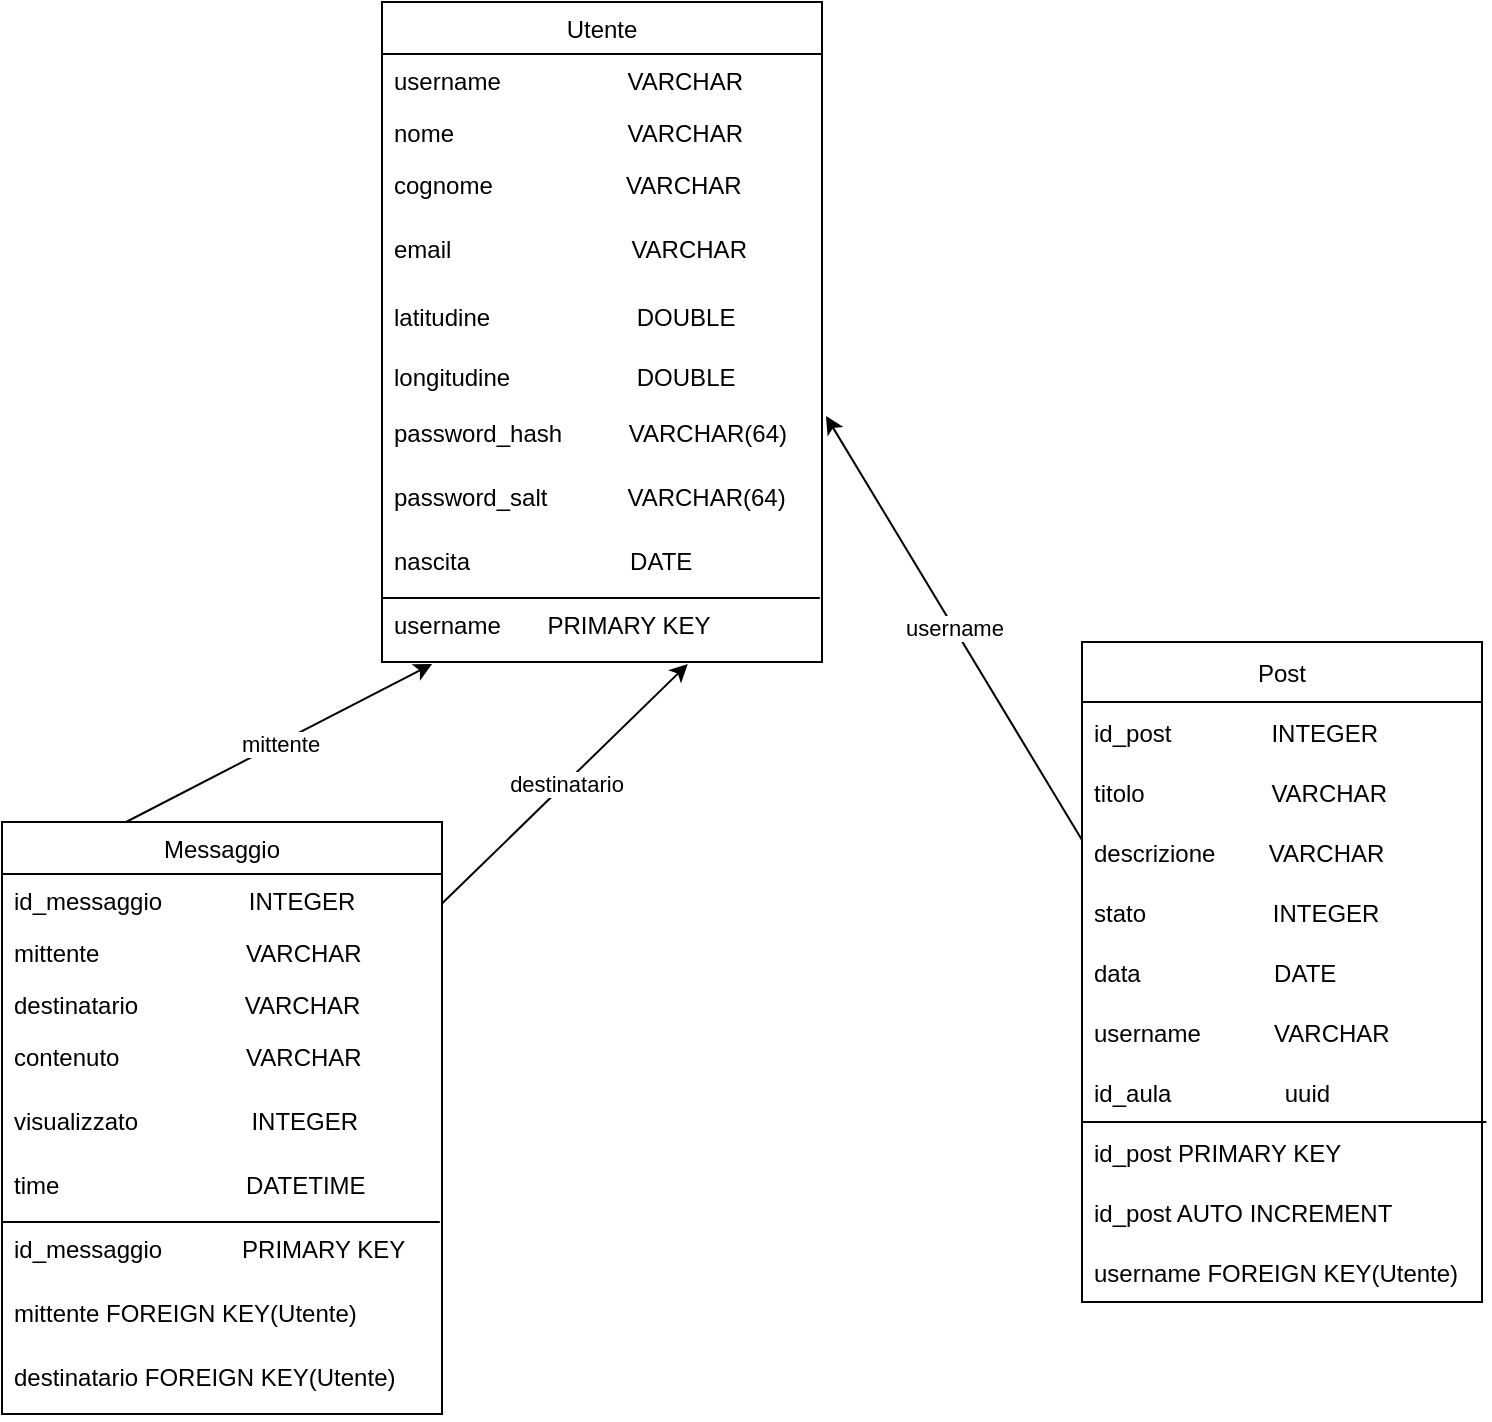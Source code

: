 <mxfile>
    <diagram id="nHoU_lVzV553aNZsDFFI" name="Page-1">
        <mxGraphModel dx="1242" dy="524" grid="1" gridSize="10" guides="1" tooltips="1" connect="1" arrows="1" fold="1" page="1" pageScale="1" pageWidth="1169" pageHeight="1654" math="0" shadow="0">
            <root>
                <mxCell id="0"/>
                <mxCell id="1" parent="0"/>
                <mxCell id="i0KfqlZrcmJo91HGpX53-33" value="Post" style="swimlane;fontStyle=0;childLayout=stackLayout;horizontal=1;startSize=30;horizontalStack=0;resizeParent=1;resizeParentMax=0;resizeLast=0;collapsible=1;marginBottom=0;" parent="1" vertex="1">
                    <mxGeometry x="700" y="360" width="200" height="330" as="geometry"/>
                </mxCell>
                <mxCell id="i0KfqlZrcmJo91HGpX53-34" value="id_post               INTEGER" style="text;strokeColor=none;fillColor=none;align=left;verticalAlign=middle;spacingLeft=4;spacingRight=4;overflow=hidden;points=[[0,0.5],[1,0.5]];portConstraint=eastwest;rotatable=0;" parent="i0KfqlZrcmJo91HGpX53-33" vertex="1">
                    <mxGeometry y="30" width="200" height="30" as="geometry"/>
                </mxCell>
                <mxCell id="i0KfqlZrcmJo91HGpX53-35" value="titolo                   VARCHAR" style="text;strokeColor=none;fillColor=none;align=left;verticalAlign=middle;spacingLeft=4;spacingRight=4;overflow=hidden;points=[[0,0.5],[1,0.5]];portConstraint=eastwest;rotatable=0;" parent="i0KfqlZrcmJo91HGpX53-33" vertex="1">
                    <mxGeometry y="60" width="200" height="30" as="geometry"/>
                </mxCell>
                <mxCell id="i0KfqlZrcmJo91HGpX53-36" value="descrizione        VARCHAR" style="text;strokeColor=none;fillColor=none;align=left;verticalAlign=middle;spacingLeft=4;spacingRight=4;overflow=hidden;points=[[0,0.5],[1,0.5]];portConstraint=eastwest;rotatable=0;" parent="i0KfqlZrcmJo91HGpX53-33" vertex="1">
                    <mxGeometry y="90" width="200" height="30" as="geometry"/>
                </mxCell>
                <mxCell id="i0KfqlZrcmJo91HGpX53-41" value="" style="endArrow=none;html=1;rounded=0;entryX=1.011;entryY=0;entryDx=0;entryDy=0;entryPerimeter=0;exitX=0;exitY=0;exitDx=0;exitDy=0;exitPerimeter=0;" parent="i0KfqlZrcmJo91HGpX53-33" source="i0KfqlZrcmJo91HGpX53-38" target="i0KfqlZrcmJo91HGpX53-38" edge="1">
                    <mxGeometry width="50" height="50" relative="1" as="geometry">
                        <mxPoint x="49" y="150" as="sourcePoint"/>
                        <mxPoint x="99" y="100" as="targetPoint"/>
                    </mxGeometry>
                </mxCell>
                <mxCell id="jszhMf59xLd283hbZoes-16" value="stato                   INTEGER" style="text;strokeColor=none;fillColor=none;align=left;verticalAlign=middle;spacingLeft=4;spacingRight=4;overflow=hidden;points=[[0,0.5],[1,0.5]];portConstraint=eastwest;rotatable=0;" parent="i0KfqlZrcmJo91HGpX53-33" vertex="1">
                    <mxGeometry y="120" width="200" height="30" as="geometry"/>
                </mxCell>
                <mxCell id="jszhMf59xLd283hbZoes-17" value="data                    DATE" style="text;strokeColor=none;fillColor=none;align=left;verticalAlign=middle;spacingLeft=4;spacingRight=4;overflow=hidden;points=[[0,0.5],[1,0.5]];portConstraint=eastwest;rotatable=0;" parent="i0KfqlZrcmJo91HGpX53-33" vertex="1">
                    <mxGeometry y="150" width="200" height="30" as="geometry"/>
                </mxCell>
                <mxCell id="i0KfqlZrcmJo91HGpX53-39" value="username           VARCHAR" style="text;strokeColor=none;fillColor=none;align=left;verticalAlign=middle;spacingLeft=4;spacingRight=4;overflow=hidden;points=[[0,0.5],[1,0.5]];portConstraint=eastwest;rotatable=0;" parent="i0KfqlZrcmJo91HGpX53-33" vertex="1">
                    <mxGeometry y="180" width="200" height="30" as="geometry"/>
                </mxCell>
                <mxCell id="i0KfqlZrcmJo91HGpX53-61" value="id_aula                 uuid" style="text;strokeColor=none;fillColor=none;align=left;verticalAlign=middle;spacingLeft=4;spacingRight=4;overflow=hidden;points=[[0,0.5],[1,0.5]];portConstraint=eastwest;rotatable=0;" parent="i0KfqlZrcmJo91HGpX53-33" vertex="1">
                    <mxGeometry y="210" width="200" height="30" as="geometry"/>
                </mxCell>
                <mxCell id="i0KfqlZrcmJo91HGpX53-38" value="id_post PRIMARY KEY" style="text;strokeColor=none;fillColor=none;align=left;verticalAlign=middle;spacingLeft=4;spacingRight=4;overflow=hidden;points=[[0,0.5],[1,0.5]];portConstraint=eastwest;rotatable=0;" parent="i0KfqlZrcmJo91HGpX53-33" vertex="1">
                    <mxGeometry y="240" width="200" height="30" as="geometry"/>
                </mxCell>
                <mxCell id="-RiZe8H1-vzslDBVhZve-3" value="id_post AUTO INCREMENT" style="text;strokeColor=none;fillColor=none;align=left;verticalAlign=middle;spacingLeft=4;spacingRight=4;overflow=hidden;points=[[0,0.5],[1,0.5]];portConstraint=eastwest;rotatable=0;" parent="i0KfqlZrcmJo91HGpX53-33" vertex="1">
                    <mxGeometry y="270" width="200" height="30" as="geometry"/>
                </mxCell>
                <mxCell id="i0KfqlZrcmJo91HGpX53-37" value="username FOREIGN KEY(Utente)" style="text;strokeColor=none;fillColor=none;align=left;verticalAlign=middle;spacingLeft=4;spacingRight=4;overflow=hidden;points=[[0,0.5],[1,0.5]];portConstraint=eastwest;rotatable=0;" parent="i0KfqlZrcmJo91HGpX53-33" vertex="1">
                    <mxGeometry y="300" width="200" height="30" as="geometry"/>
                </mxCell>
                <mxCell id="i0KfqlZrcmJo91HGpX53-43" value="Utente" style="swimlane;fontStyle=0;childLayout=stackLayout;horizontal=1;startSize=26;fillColor=none;horizontalStack=0;resizeParent=1;resizeParentMax=0;resizeLast=0;collapsible=1;marginBottom=0;" parent="1" vertex="1">
                    <mxGeometry x="350" y="40" width="220" height="330" as="geometry"/>
                </mxCell>
                <mxCell id="i0KfqlZrcmJo91HGpX53-44" value="username                   VARCHAR" style="text;strokeColor=none;fillColor=none;align=left;verticalAlign=top;spacingLeft=4;spacingRight=4;overflow=hidden;rotatable=0;points=[[0,0.5],[1,0.5]];portConstraint=eastwest;" parent="i0KfqlZrcmJo91HGpX53-43" vertex="1">
                    <mxGeometry y="26" width="220" height="26" as="geometry"/>
                </mxCell>
                <mxCell id="i0KfqlZrcmJo91HGpX53-45" value="nome                          VARCHAR" style="text;strokeColor=none;fillColor=none;align=left;verticalAlign=top;spacingLeft=4;spacingRight=4;overflow=hidden;rotatable=0;points=[[0,0.5],[1,0.5]];portConstraint=eastwest;" parent="i0KfqlZrcmJo91HGpX53-43" vertex="1">
                    <mxGeometry y="52" width="220" height="26" as="geometry"/>
                </mxCell>
                <mxCell id="i0KfqlZrcmJo91HGpX53-46" value="cognome                    VARCHAR" style="text;strokeColor=none;fillColor=none;align=left;verticalAlign=top;spacingLeft=4;spacingRight=4;overflow=hidden;rotatable=0;points=[[0,0.5],[1,0.5]];portConstraint=eastwest;" parent="i0KfqlZrcmJo91HGpX53-43" vertex="1">
                    <mxGeometry y="78" width="220" height="32" as="geometry"/>
                </mxCell>
                <mxCell id="jszhMf59xLd283hbZoes-19" value="email                           VARCHAR" style="text;strokeColor=none;fillColor=none;align=left;verticalAlign=top;spacingLeft=4;spacingRight=4;overflow=hidden;rotatable=0;points=[[0,0.5],[1,0.5]];portConstraint=eastwest;" parent="i0KfqlZrcmJo91HGpX53-43" vertex="1">
                    <mxGeometry y="110" width="220" height="32" as="geometry"/>
                </mxCell>
                <mxCell id="NYSMwgO44VDJFwEb6TRX-18" value="latitudine                      DOUBLE" style="text;strokeColor=none;fillColor=none;align=left;verticalAlign=middle;spacingLeft=4;spacingRight=4;overflow=hidden;points=[[0,0.5],[1,0.5]];portConstraint=eastwest;rotatable=0;" parent="i0KfqlZrcmJo91HGpX53-43" vertex="1">
                    <mxGeometry y="142" width="220" height="30" as="geometry"/>
                </mxCell>
                <mxCell id="NYSMwgO44VDJFwEb6TRX-19" value="longitudine                   DOUBLE" style="text;strokeColor=none;fillColor=none;align=left;verticalAlign=middle;spacingLeft=4;spacingRight=4;overflow=hidden;points=[[0,0.5],[1,0.5]];portConstraint=eastwest;rotatable=0;" parent="i0KfqlZrcmJo91HGpX53-43" vertex="1">
                    <mxGeometry y="172" width="220" height="30" as="geometry"/>
                </mxCell>
                <mxCell id="BhORIbuuXpV9KM4GgQ5l-2" value="password_hash          VARCHAR(64)" style="text;strokeColor=none;fillColor=none;align=left;verticalAlign=top;spacingLeft=4;spacingRight=4;overflow=hidden;rotatable=0;points=[[0,0.5],[1,0.5]];portConstraint=eastwest;" parent="i0KfqlZrcmJo91HGpX53-43" vertex="1">
                    <mxGeometry y="202" width="220" height="32" as="geometry"/>
                </mxCell>
                <mxCell id="2" value="password_salt            VARCHAR(64)" style="text;strokeColor=none;fillColor=none;align=left;verticalAlign=top;spacingLeft=4;spacingRight=4;overflow=hidden;rotatable=0;points=[[0,0.5],[1,0.5]];portConstraint=eastwest;" vertex="1" parent="i0KfqlZrcmJo91HGpX53-43">
                    <mxGeometry y="234" width="220" height="32" as="geometry"/>
                </mxCell>
                <mxCell id="jszhMf59xLd283hbZoes-18" value="nascita                        DATE" style="text;strokeColor=none;fillColor=none;align=left;verticalAlign=top;spacingLeft=4;spacingRight=4;overflow=hidden;rotatable=0;points=[[0,0.5],[1,0.5]];portConstraint=eastwest;" parent="i0KfqlZrcmJo91HGpX53-43" vertex="1">
                    <mxGeometry y="266" width="220" height="32" as="geometry"/>
                </mxCell>
                <mxCell id="i0KfqlZrcmJo91HGpX53-52" value="" style="endArrow=none;html=1;rounded=0;entryX=0.995;entryY=0;entryDx=0;entryDy=0;entryPerimeter=0;exitX=0;exitY=0;exitDx=0;exitDy=0;exitPerimeter=0;" parent="i0KfqlZrcmJo91HGpX53-43" source="i0KfqlZrcmJo91HGpX53-49" target="i0KfqlZrcmJo91HGpX53-49" edge="1">
                    <mxGeometry width="50" height="50" relative="1" as="geometry">
                        <mxPoint x="40" y="142" as="sourcePoint"/>
                        <mxPoint x="90" y="92" as="targetPoint"/>
                    </mxGeometry>
                </mxCell>
                <mxCell id="i0KfqlZrcmJo91HGpX53-49" value="username       PRIMARY KEY" style="text;strokeColor=none;fillColor=none;align=left;verticalAlign=top;spacingLeft=4;spacingRight=4;overflow=hidden;rotatable=0;points=[[0,0.5],[1,0.5]];portConstraint=eastwest;" parent="i0KfqlZrcmJo91HGpX53-43" vertex="1">
                    <mxGeometry y="298" width="220" height="32" as="geometry"/>
                </mxCell>
                <mxCell id="i0KfqlZrcmJo91HGpX53-75" value="" style="endArrow=classic;html=1;rounded=0;entryX=1.009;entryY=0.156;entryDx=0;entryDy=0;exitX=0;exitY=0.3;exitDx=0;exitDy=0;exitPerimeter=0;entryPerimeter=0;" parent="1" source="i0KfqlZrcmJo91HGpX53-36" target="BhORIbuuXpV9KM4GgQ5l-2" edge="1">
                    <mxGeometry relative="1" as="geometry">
                        <mxPoint x="900" y="210" as="sourcePoint"/>
                        <mxPoint x="740" y="279" as="targetPoint"/>
                    </mxGeometry>
                </mxCell>
                <mxCell id="i0KfqlZrcmJo91HGpX53-76" value="username" style="edgeLabel;resizable=0;html=1;align=center;verticalAlign=middle;" parent="i0KfqlZrcmJo91HGpX53-75" connectable="0" vertex="1">
                    <mxGeometry relative="1" as="geometry"/>
                </mxCell>
                <mxCell id="NYSMwgO44VDJFwEb6TRX-1" value="Messaggio" style="swimlane;fontStyle=0;childLayout=stackLayout;horizontal=1;startSize=26;fillColor=none;horizontalStack=0;resizeParent=1;resizeParentMax=0;resizeLast=0;collapsible=1;marginBottom=0;" parent="1" vertex="1">
                    <mxGeometry x="160" y="450" width="220" height="296" as="geometry"/>
                </mxCell>
                <mxCell id="NYSMwgO44VDJFwEb6TRX-10" value="id_messaggio             INTEGER" style="text;strokeColor=none;fillColor=none;align=left;verticalAlign=top;spacingLeft=4;spacingRight=4;overflow=hidden;rotatable=0;points=[[0,0.5],[1,0.5]];portConstraint=eastwest;" parent="NYSMwgO44VDJFwEb6TRX-1" vertex="1">
                    <mxGeometry y="26" width="220" height="26" as="geometry"/>
                </mxCell>
                <mxCell id="NYSMwgO44VDJFwEb6TRX-2" value="mittente                      VARCHAR" style="text;strokeColor=none;fillColor=none;align=left;verticalAlign=top;spacingLeft=4;spacingRight=4;overflow=hidden;rotatable=0;points=[[0,0.5],[1,0.5]];portConstraint=eastwest;" parent="NYSMwgO44VDJFwEb6TRX-1" vertex="1">
                    <mxGeometry y="52" width="220" height="26" as="geometry"/>
                </mxCell>
                <mxCell id="NYSMwgO44VDJFwEb6TRX-3" value="destinatario                VARCHAR" style="text;strokeColor=none;fillColor=none;align=left;verticalAlign=top;spacingLeft=4;spacingRight=4;overflow=hidden;rotatable=0;points=[[0,0.5],[1,0.5]];portConstraint=eastwest;" parent="NYSMwgO44VDJFwEb6TRX-1" vertex="1">
                    <mxGeometry y="78" width="220" height="26" as="geometry"/>
                </mxCell>
                <mxCell id="NYSMwgO44VDJFwEb6TRX-4" value="contenuto                   VARCHAR" style="text;strokeColor=none;fillColor=none;align=left;verticalAlign=top;spacingLeft=4;spacingRight=4;overflow=hidden;rotatable=0;points=[[0,0.5],[1,0.5]];portConstraint=eastwest;" parent="NYSMwgO44VDJFwEb6TRX-1" vertex="1">
                    <mxGeometry y="104" width="220" height="32" as="geometry"/>
                </mxCell>
                <mxCell id="3" value="visualizzato                 INTEGER" style="text;strokeColor=none;fillColor=none;align=left;verticalAlign=top;spacingLeft=4;spacingRight=4;overflow=hidden;rotatable=0;points=[[0,0.5],[1,0.5]];portConstraint=eastwest;" vertex="1" parent="NYSMwgO44VDJFwEb6TRX-1">
                    <mxGeometry y="136" width="220" height="32" as="geometry"/>
                </mxCell>
                <mxCell id="NYSMwgO44VDJFwEb6TRX-5" value="time                            DATETIME" style="text;strokeColor=none;fillColor=none;align=left;verticalAlign=top;spacingLeft=4;spacingRight=4;overflow=hidden;rotatable=0;points=[[0,0.5],[1,0.5]];portConstraint=eastwest;" parent="NYSMwgO44VDJFwEb6TRX-1" vertex="1">
                    <mxGeometry y="168" width="220" height="32" as="geometry"/>
                </mxCell>
                <mxCell id="NYSMwgO44VDJFwEb6TRX-8" value="" style="endArrow=none;html=1;rounded=0;entryX=0.995;entryY=0;entryDx=0;entryDy=0;entryPerimeter=0;exitX=0;exitY=0;exitDx=0;exitDy=0;exitPerimeter=0;" parent="NYSMwgO44VDJFwEb6TRX-1" source="NYSMwgO44VDJFwEb6TRX-9" target="NYSMwgO44VDJFwEb6TRX-9" edge="1">
                    <mxGeometry width="50" height="50" relative="1" as="geometry">
                        <mxPoint x="40" y="142" as="sourcePoint"/>
                        <mxPoint x="90" y="92" as="targetPoint"/>
                    </mxGeometry>
                </mxCell>
                <mxCell id="NYSMwgO44VDJFwEb6TRX-9" value="id_messaggio            PRIMARY KEY" style="text;strokeColor=none;fillColor=none;align=left;verticalAlign=top;spacingLeft=4;spacingRight=4;overflow=hidden;rotatable=0;points=[[0,0.5],[1,0.5]];portConstraint=eastwest;" parent="NYSMwgO44VDJFwEb6TRX-1" vertex="1">
                    <mxGeometry y="200" width="220" height="32" as="geometry"/>
                </mxCell>
                <mxCell id="4" value="mittente FOREIGN KEY(Utente)" style="text;strokeColor=none;fillColor=none;align=left;verticalAlign=top;spacingLeft=4;spacingRight=4;overflow=hidden;rotatable=0;points=[[0,0.5],[1,0.5]];portConstraint=eastwest;" vertex="1" parent="NYSMwgO44VDJFwEb6TRX-1">
                    <mxGeometry y="232" width="220" height="32" as="geometry"/>
                </mxCell>
                <mxCell id="6" value="destinatario FOREIGN KEY(Utente)" style="text;strokeColor=none;fillColor=none;align=left;verticalAlign=top;spacingLeft=4;spacingRight=4;overflow=hidden;rotatable=0;points=[[0,0.5],[1,0.5]];portConstraint=eastwest;" vertex="1" parent="NYSMwgO44VDJFwEb6TRX-1">
                    <mxGeometry y="264" width="220" height="32" as="geometry"/>
                </mxCell>
                <mxCell id="NYSMwgO44VDJFwEb6TRX-11" value="" style="endArrow=classic;html=1;rounded=0;entryX=0.695;entryY=1.031;entryDx=0;entryDy=0;entryPerimeter=0;" parent="1" source="NYSMwgO44VDJFwEb6TRX-1" target="i0KfqlZrcmJo91HGpX53-49" edge="1">
                    <mxGeometry relative="1" as="geometry">
                        <mxPoint x="640" y="429" as="sourcePoint"/>
                        <mxPoint x="360" y="370" as="targetPoint"/>
                    </mxGeometry>
                </mxCell>
                <mxCell id="NYSMwgO44VDJFwEb6TRX-12" value="destinatario" style="edgeLabel;resizable=0;html=1;align=center;verticalAlign=middle;" parent="NYSMwgO44VDJFwEb6TRX-11" connectable="0" vertex="1">
                    <mxGeometry relative="1" as="geometry"/>
                </mxCell>
                <mxCell id="NYSMwgO44VDJFwEb6TRX-13" value="" style="endArrow=classic;html=1;rounded=0;entryX=0.114;entryY=1.031;entryDx=0;entryDy=0;exitX=0.282;exitY=0;exitDx=0;exitDy=0;exitPerimeter=0;entryPerimeter=0;" parent="1" source="NYSMwgO44VDJFwEb6TRX-1" target="i0KfqlZrcmJo91HGpX53-49" edge="1">
                    <mxGeometry relative="1" as="geometry">
                        <mxPoint x="410" y="439" as="sourcePoint"/>
                        <mxPoint x="130" y="380" as="targetPoint"/>
                    </mxGeometry>
                </mxCell>
                <mxCell id="NYSMwgO44VDJFwEb6TRX-14" value="mittente" style="edgeLabel;resizable=0;html=1;align=center;verticalAlign=middle;" parent="NYSMwgO44VDJFwEb6TRX-13" connectable="0" vertex="1">
                    <mxGeometry relative="1" as="geometry"/>
                </mxCell>
            </root>
        </mxGraphModel>
    </diagram>
</mxfile>